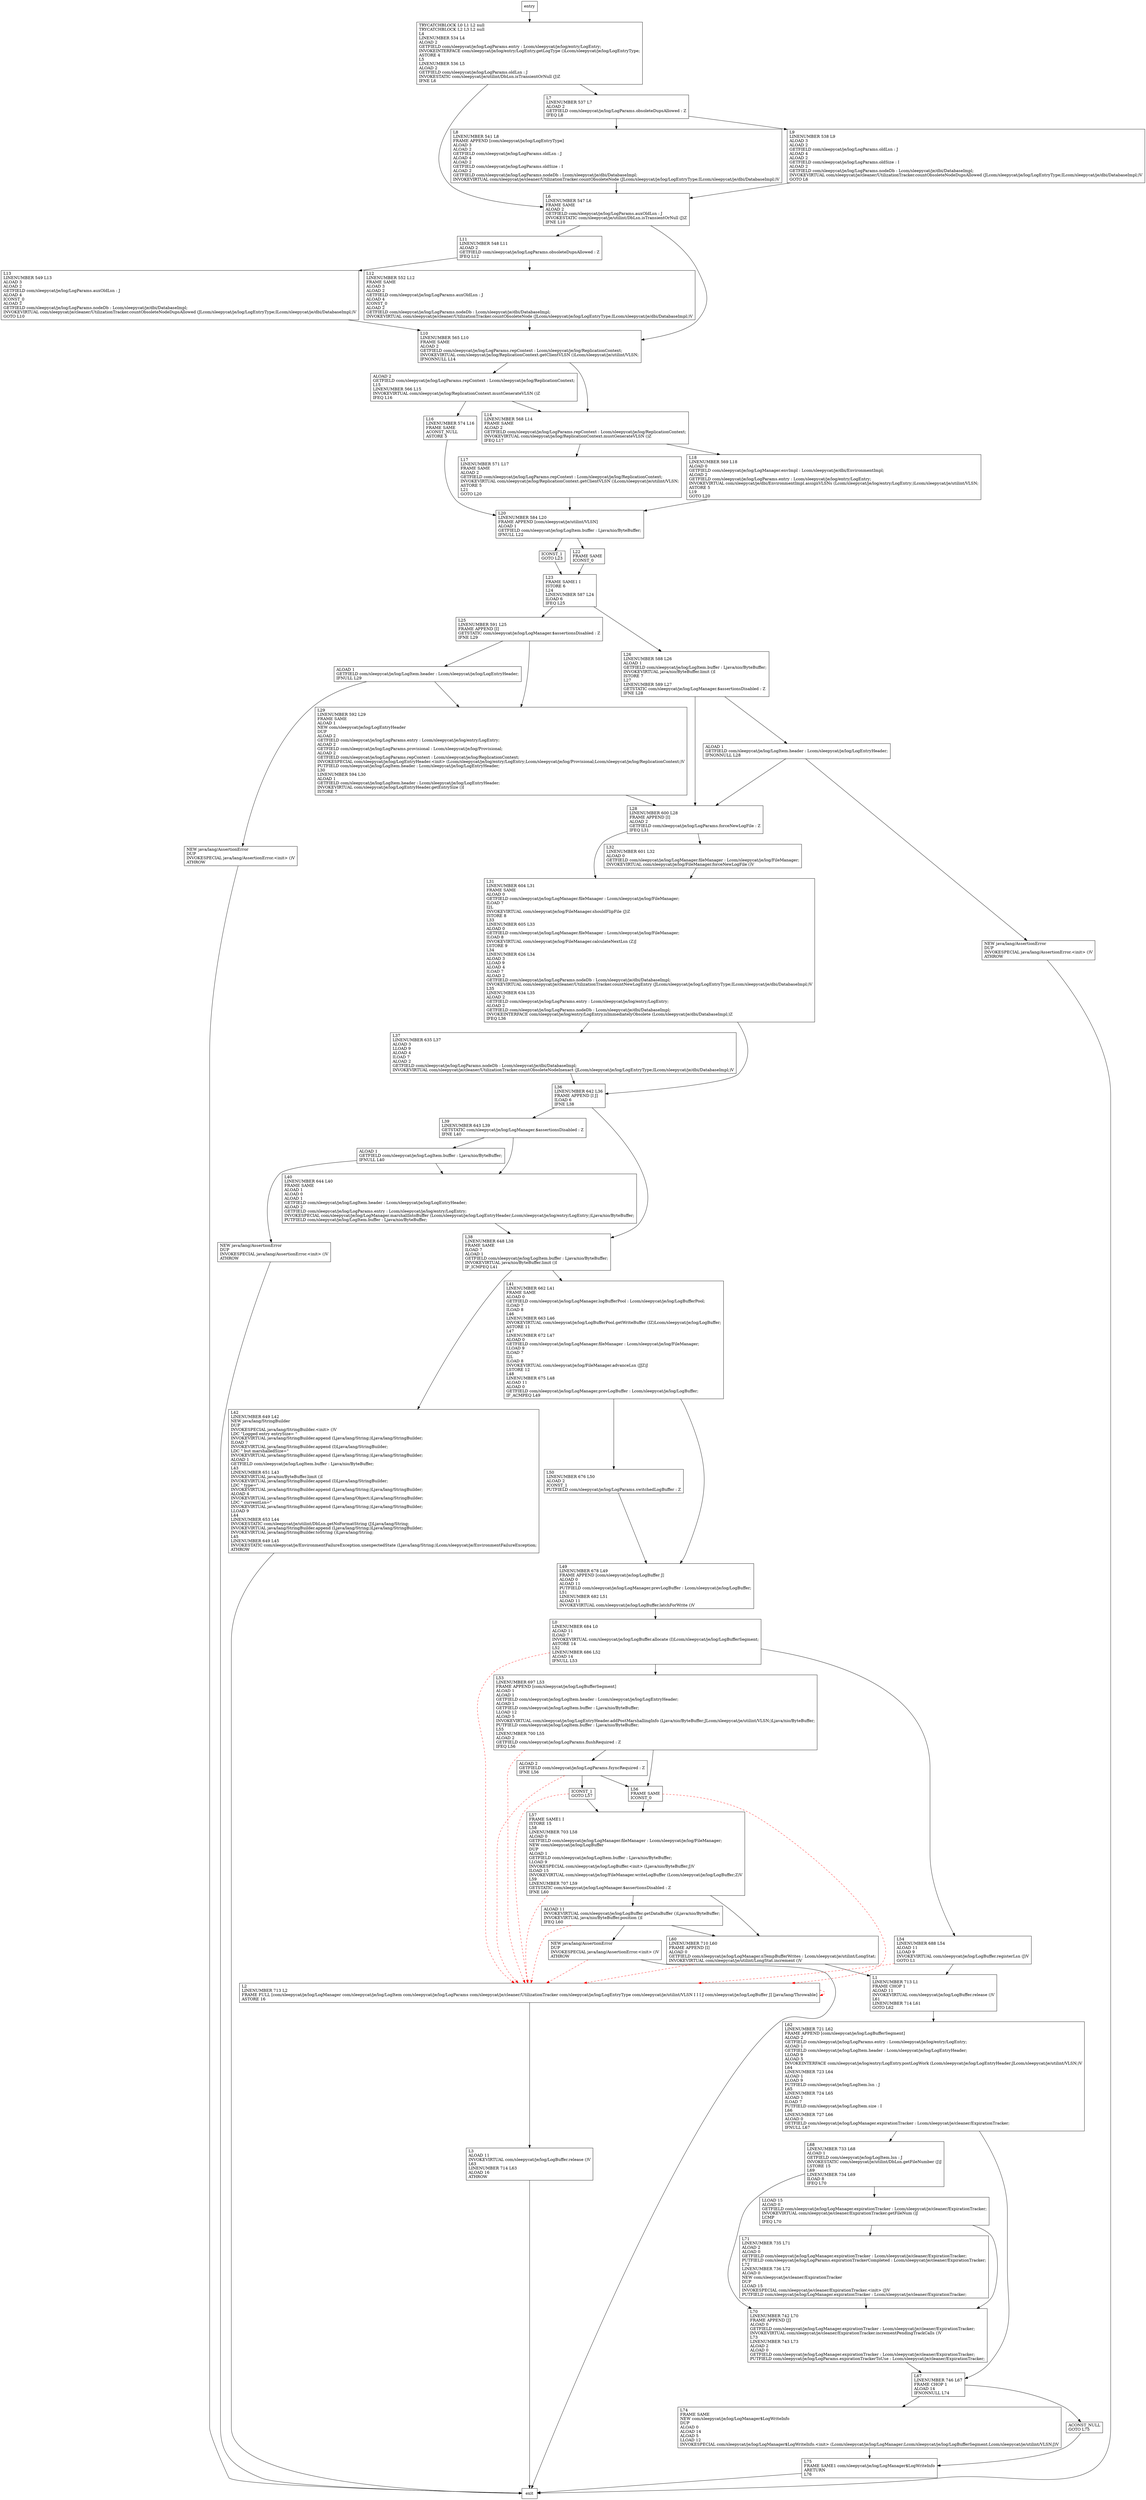 digraph serialLogWork {
node [shape=record];
474902833 [label="L25\lLINENUMBER 591 L25\lFRAME APPEND [I]\lGETSTATIC com/sleepycat/je/log/LogManager.$assertionsDisabled : Z\lIFNE L29\l"];
120309110 [label="ALOAD 1\lGETFIELD com/sleepycat/je/log/LogItem.buffer : Ljava/nio/ByteBuffer;\lIFNULL L40\l"];
1702010049 [label="L75\lFRAME SAME1 com/sleepycat/je/log/LogManager$LogWriteInfo\lARETURN\lL76\l"];
2058197216 [label="L1\lLINENUMBER 713 L1\lFRAME CHOP 1\lALOAD 11\lINVOKEVIRTUAL com/sleepycat/je/log/LogBuffer.release ()V\lL61\lLINENUMBER 714 L61\lGOTO L62\l"];
256876831 [label="L62\lLINENUMBER 721 L62\lFRAME APPEND [com/sleepycat/je/log/LogBufferSegment]\lALOAD 2\lGETFIELD com/sleepycat/je/log/LogParams.entry : Lcom/sleepycat/je/log/entry/LogEntry;\lALOAD 1\lGETFIELD com/sleepycat/je/log/LogItem.header : Lcom/sleepycat/je/log/LogEntryHeader;\lLLOAD 9\lALOAD 5\lINVOKEINTERFACE com/sleepycat/je/log/entry/LogEntry.postLogWork (Lcom/sleepycat/je/log/LogEntryHeader;JLcom/sleepycat/je/utilint/VLSN;)V\lL64\lLINENUMBER 723 L64\lALOAD 1\lLLOAD 9\lPUTFIELD com/sleepycat/je/log/LogItem.lsn : J\lL65\lLINENUMBER 724 L65\lALOAD 1\lILOAD 7\lPUTFIELD com/sleepycat/je/log/LogItem.size : I\lL66\lLINENUMBER 727 L66\lALOAD 0\lGETFIELD com/sleepycat/je/log/LogManager.expirationTracker : Lcom/sleepycat/je/cleaner/ExpirationTracker;\lIFNULL L67\l"];
1713654636 [label="L68\lLINENUMBER 733 L68\lALOAD 1\lGETFIELD com/sleepycat/je/log/LogItem.lsn : J\lINVOKESTATIC com/sleepycat/je/utilint/DbLsn.getFileNumber (J)J\lLSTORE 15\lL69\lLINENUMBER 734 L69\lILOAD 8\lIFEQ L70\l"];
2067519062 [label="L71\lLINENUMBER 735 L71\lALOAD 2\lALOAD 0\lGETFIELD com/sleepycat/je/log/LogManager.expirationTracker : Lcom/sleepycat/je/cleaner/ExpirationTracker;\lPUTFIELD com/sleepycat/je/log/LogParams.expirationTrackerCompleted : Lcom/sleepycat/je/cleaner/ExpirationTracker;\lL72\lLINENUMBER 736 L72\lALOAD 0\lNEW com/sleepycat/je/cleaner/ExpirationTracker\lDUP\lLLOAD 15\lINVOKESPECIAL com/sleepycat/je/cleaner/ExpirationTracker.\<init\> (J)V\lPUTFIELD com/sleepycat/je/log/LogManager.expirationTracker : Lcom/sleepycat/je/cleaner/ExpirationTracker;\l"];
145622685 [label="ALOAD 2\lGETFIELD com/sleepycat/je/log/LogParams.fsyncRequired : Z\lIFNE L56\l"];
133633474 [label="ICONST_1\lGOTO L23\l"];
1499147082 [label="L29\lLINENUMBER 592 L29\lFRAME SAME\lALOAD 1\lNEW com/sleepycat/je/log/LogEntryHeader\lDUP\lALOAD 2\lGETFIELD com/sleepycat/je/log/LogParams.entry : Lcom/sleepycat/je/log/entry/LogEntry;\lALOAD 2\lGETFIELD com/sleepycat/je/log/LogParams.provisional : Lcom/sleepycat/je/log/Provisional;\lALOAD 2\lGETFIELD com/sleepycat/je/log/LogParams.repContext : Lcom/sleepycat/je/log/ReplicationContext;\lINVOKESPECIAL com/sleepycat/je/log/LogEntryHeader.\<init\> (Lcom/sleepycat/je/log/entry/LogEntry;Lcom/sleepycat/je/log/Provisional;Lcom/sleepycat/je/log/ReplicationContext;)V\lPUTFIELD com/sleepycat/je/log/LogItem.header : Lcom/sleepycat/je/log/LogEntryHeader;\lL30\lLINENUMBER 594 L30\lALOAD 1\lGETFIELD com/sleepycat/je/log/LogItem.header : Lcom/sleepycat/je/log/LogEntryHeader;\lINVOKEVIRTUAL com/sleepycat/je/log/LogEntryHeader.getEntrySize ()I\lISTORE 7\l"];
1152366578 [label="L12\lLINENUMBER 552 L12\lFRAME SAME\lALOAD 3\lALOAD 2\lGETFIELD com/sleepycat/je/log/LogParams.auxOldLsn : J\lALOAD 4\lICONST_0\lALOAD 2\lGETFIELD com/sleepycat/je/log/LogParams.nodeDb : Lcom/sleepycat/je/dbi/DatabaseImpl;\lINVOKEVIRTUAL com/sleepycat/je/cleaner/UtilizationTracker.countObsoleteNode (JLcom/sleepycat/je/log/LogEntryType;ILcom/sleepycat/je/dbi/DatabaseImpl;)V\l"];
1207923289 [label="L40\lLINENUMBER 644 L40\lFRAME SAME\lALOAD 1\lALOAD 0\lALOAD 1\lGETFIELD com/sleepycat/je/log/LogItem.header : Lcom/sleepycat/je/log/LogEntryHeader;\lALOAD 2\lGETFIELD com/sleepycat/je/log/LogParams.entry : Lcom/sleepycat/je/log/entry/LogEntry;\lINVOKESPECIAL com/sleepycat/je/log/LogManager.marshallIntoBuffer (Lcom/sleepycat/je/log/LogEntryHeader;Lcom/sleepycat/je/log/entry/LogEntry;)Ljava/nio/ByteBuffer;\lPUTFIELD com/sleepycat/je/log/LogItem.buffer : Ljava/nio/ByteBuffer;\l"];
1279819333 [label="L38\lLINENUMBER 648 L38\lFRAME SAME\lILOAD 7\lALOAD 1\lGETFIELD com/sleepycat/je/log/LogItem.buffer : Ljava/nio/ByteBuffer;\lINVOKEVIRTUAL java/nio/ByteBuffer.limit ()I\lIF_ICMPEQ L41\l"];
1864357915 [label="LLOAD 15\lALOAD 0\lGETFIELD com/sleepycat/je/log/LogManager.expirationTracker : Lcom/sleepycat/je/cleaner/ExpirationTracker;\lINVOKEVIRTUAL com/sleepycat/je/cleaner/ExpirationTracker.getFileNum ()J\lLCMP\lIFEQ L70\l"];
462119915 [label="L37\lLINENUMBER 635 L37\lALOAD 3\lLLOAD 9\lALOAD 4\lILOAD 7\lALOAD 2\lGETFIELD com/sleepycat/je/log/LogParams.nodeDb : Lcom/sleepycat/je/dbi/DatabaseImpl;\lINVOKEVIRTUAL com/sleepycat/je/cleaner/UtilizationTracker.countObsoleteNodeInexact (JLcom/sleepycat/je/log/LogEntryType;ILcom/sleepycat/je/dbi/DatabaseImpl;)V\l"];
1257490012 [label="L57\lFRAME SAME1 I\lISTORE 15\lL58\lLINENUMBER 703 L58\lALOAD 0\lGETFIELD com/sleepycat/je/log/LogManager.fileManager : Lcom/sleepycat/je/log/FileManager;\lNEW com/sleepycat/je/log/LogBuffer\lDUP\lALOAD 1\lGETFIELD com/sleepycat/je/log/LogItem.buffer : Ljava/nio/ByteBuffer;\lLLOAD 9\lINVOKESPECIAL com/sleepycat/je/log/LogBuffer.\<init\> (Ljava/nio/ByteBuffer;J)V\lILOAD 15\lINVOKEVIRTUAL com/sleepycat/je/log/FileManager.writeLogBuffer (Lcom/sleepycat/je/log/LogBuffer;Z)V\lL59\lLINENUMBER 707 L59\lGETSTATIC com/sleepycat/je/log/LogManager.$assertionsDisabled : Z\lIFNE L60\l"];
136198528 [label="NEW java/lang/AssertionError\lDUP\lINVOKESPECIAL java/lang/AssertionError.\<init\> ()V\lATHROW\l"];
1174639537 [label="L49\lLINENUMBER 678 L49\lFRAME APPEND [com/sleepycat/je/log/LogBuffer J]\lALOAD 0\lALOAD 11\lPUTFIELD com/sleepycat/je/log/LogManager.prevLogBuffer : Lcom/sleepycat/je/log/LogBuffer;\lL51\lLINENUMBER 682 L51\lALOAD 11\lINVOKEVIRTUAL com/sleepycat/je/log/LogBuffer.latchForWrite ()V\l"];
840018801 [label="L60\lLINENUMBER 710 L60\lFRAME APPEND [I]\lALOAD 0\lGETFIELD com/sleepycat/je/log/LogManager.nTempBufferWrites : Lcom/sleepycat/je/utilint/LongStat;\lINVOKEVIRTUAL com/sleepycat/je/utilint/LongStat.increment ()V\l"];
1430900206 [label="ALOAD 1\lGETFIELD com/sleepycat/je/log/LogItem.header : Lcom/sleepycat/je/log/LogEntryHeader;\lIFNONNULL L28\l"];
796507559 [label="L7\lLINENUMBER 537 L7\lALOAD 2\lGETFIELD com/sleepycat/je/log/LogParams.obsoleteDupsAllowed : Z\lIFEQ L8\l"];
1727075888 [label="L41\lLINENUMBER 662 L41\lFRAME SAME\lALOAD 0\lGETFIELD com/sleepycat/je/log/LogManager.logBufferPool : Lcom/sleepycat/je/log/LogBufferPool;\lILOAD 7\lILOAD 8\lL46\lLINENUMBER 663 L46\lINVOKEVIRTUAL com/sleepycat/je/log/LogBufferPool.getWriteBuffer (IZ)Lcom/sleepycat/je/log/LogBuffer;\lASTORE 11\lL47\lLINENUMBER 672 L47\lALOAD 0\lGETFIELD com/sleepycat/je/log/LogManager.fileManager : Lcom/sleepycat/je/log/FileManager;\lLLOAD 9\lILOAD 7\lI2L\lILOAD 8\lINVOKEVIRTUAL com/sleepycat/je/log/FileManager.advanceLsn (JJZ)J\lLSTORE 12\lL48\lLINENUMBER 675 L48\lALOAD 11\lALOAD 0\lGETFIELD com/sleepycat/je/log/LogManager.prevLogBuffer : Lcom/sleepycat/je/log/LogBuffer;\lIF_ACMPEQ L49\l"];
2011384756 [label="L20\lLINENUMBER 584 L20\lFRAME APPEND [com/sleepycat/je/utilint/VLSN]\lALOAD 1\lGETFIELD com/sleepycat/je/log/LogItem.buffer : Ljava/nio/ByteBuffer;\lIFNULL L22\l"];
1932859763 [label="L16\lLINENUMBER 574 L16\lFRAME SAME\lACONST_NULL\lASTORE 5\l"];
693652194 [label="L18\lLINENUMBER 569 L18\lALOAD 0\lGETFIELD com/sleepycat/je/log/LogManager.envImpl : Lcom/sleepycat/je/dbi/EnvironmentImpl;\lALOAD 2\lGETFIELD com/sleepycat/je/log/LogParams.entry : Lcom/sleepycat/je/log/entry/LogEntry;\lINVOKEVIRTUAL com/sleepycat/je/dbi/EnvironmentImpl.assignVLSNs (Lcom/sleepycat/je/log/entry/LogEntry;)Lcom/sleepycat/je/utilint/VLSN;\lASTORE 5\lL19\lGOTO L20\l"];
1057004918 [label="ACONST_NULL\lGOTO L75\l"];
342849238 [label="ICONST_1\lGOTO L57\l"];
341537703 [label="L2\lLINENUMBER 713 L2\lFRAME FULL [com/sleepycat/je/log/LogManager com/sleepycat/je/log/LogItem com/sleepycat/je/log/LogParams com/sleepycat/je/cleaner/UtilizationTracker com/sleepycat/je/log/LogEntryType com/sleepycat/je/utilint/VLSN I I I J com/sleepycat/je/log/LogBuffer J] [java/lang/Throwable]\lASTORE 16\l"];
29362265 [label="L26\lLINENUMBER 588 L26\lALOAD 1\lGETFIELD com/sleepycat/je/log/LogItem.buffer : Ljava/nio/ByteBuffer;\lINVOKEVIRTUAL java/nio/ByteBuffer.limit ()I\lISTORE 7\lL27\lLINENUMBER 589 L27\lGETSTATIC com/sleepycat/je/log/LogManager.$assertionsDisabled : Z\lIFNE L28\l"];
589835903 [label="L28\lLINENUMBER 600 L28\lFRAME APPEND [I]\lALOAD 2\lGETFIELD com/sleepycat/je/log/LogParams.forceNewLogFile : Z\lIFEQ L31\l"];
165503627 [label="L10\lLINENUMBER 565 L10\lFRAME SAME\lALOAD 2\lGETFIELD com/sleepycat/je/log/LogParams.repContext : Lcom/sleepycat/je/log/ReplicationContext;\lINVOKEVIRTUAL com/sleepycat/je/log/ReplicationContext.getClientVLSN ()Lcom/sleepycat/je/utilint/VLSN;\lIFNONNULL L14\l"];
1751231249 [label="L13\lLINENUMBER 549 L13\lALOAD 3\lALOAD 2\lGETFIELD com/sleepycat/je/log/LogParams.auxOldLsn : J\lALOAD 4\lICONST_0\lALOAD 2\lGETFIELD com/sleepycat/je/log/LogParams.nodeDb : Lcom/sleepycat/je/dbi/DatabaseImpl;\lINVOKEVIRTUAL com/sleepycat/je/cleaner/UtilizationTracker.countObsoleteNodeDupsAllowed (JLcom/sleepycat/je/log/LogEntryType;ILcom/sleepycat/je/dbi/DatabaseImpl;)V\lGOTO L10\l"];
384369052 [label="ALOAD 2\lGETFIELD com/sleepycat/je/log/LogParams.repContext : Lcom/sleepycat/je/log/ReplicationContext;\lL15\lLINENUMBER 566 L15\lINVOKEVIRTUAL com/sleepycat/je/log/ReplicationContext.mustGenerateVLSN ()Z\lIFEQ L16\l"];
1107469013 [label="L32\lLINENUMBER 601 L32\lALOAD 0\lGETFIELD com/sleepycat/je/log/LogManager.fileManager : Lcom/sleepycat/je/log/FileManager;\lINVOKEVIRTUAL com/sleepycat/je/log/FileManager.forceNewLogFile ()V\l"];
1520487047 [label="L42\lLINENUMBER 649 L42\lNEW java/lang/StringBuilder\lDUP\lINVOKESPECIAL java/lang/StringBuilder.\<init\> ()V\lLDC \"Logged entry entrySize= \"\lINVOKEVIRTUAL java/lang/StringBuilder.append (Ljava/lang/String;)Ljava/lang/StringBuilder;\lILOAD 7\lINVOKEVIRTUAL java/lang/StringBuilder.append (I)Ljava/lang/StringBuilder;\lLDC \" but marshalledSize=\"\lINVOKEVIRTUAL java/lang/StringBuilder.append (Ljava/lang/String;)Ljava/lang/StringBuilder;\lALOAD 1\lGETFIELD com/sleepycat/je/log/LogItem.buffer : Ljava/nio/ByteBuffer;\lL43\lLINENUMBER 651 L43\lINVOKEVIRTUAL java/nio/ByteBuffer.limit ()I\lINVOKEVIRTUAL java/lang/StringBuilder.append (I)Ljava/lang/StringBuilder;\lLDC \" type=\"\lINVOKEVIRTUAL java/lang/StringBuilder.append (Ljava/lang/String;)Ljava/lang/StringBuilder;\lALOAD 4\lINVOKEVIRTUAL java/lang/StringBuilder.append (Ljava/lang/Object;)Ljava/lang/StringBuilder;\lLDC \" currentLsn=\"\lINVOKEVIRTUAL java/lang/StringBuilder.append (Ljava/lang/String;)Ljava/lang/StringBuilder;\lLLOAD 9\lL44\lLINENUMBER 653 L44\lINVOKESTATIC com/sleepycat/je/utilint/DbLsn.getNoFormatString (J)Ljava/lang/String;\lINVOKEVIRTUAL java/lang/StringBuilder.append (Ljava/lang/String;)Ljava/lang/StringBuilder;\lINVOKEVIRTUAL java/lang/StringBuilder.toString ()Ljava/lang/String;\lL45\lLINENUMBER 649 L45\lINVOKESTATIC com/sleepycat/je/EnvironmentFailureException.unexpectedState (Ljava/lang/String;)Lcom/sleepycat/je/EnvironmentFailureException;\lATHROW\l"];
82005660 [label="TRYCATCHBLOCK L0 L1 L2 null\lTRYCATCHBLOCK L2 L3 L2 null\lL4\lLINENUMBER 534 L4\lALOAD 2\lGETFIELD com/sleepycat/je/log/LogParams.entry : Lcom/sleepycat/je/log/entry/LogEntry;\lINVOKEINTERFACE com/sleepycat/je/log/entry/LogEntry.getLogType ()Lcom/sleepycat/je/log/LogEntryType;\lASTORE 4\lL5\lLINENUMBER 536 L5\lALOAD 2\lGETFIELD com/sleepycat/je/log/LogParams.oldLsn : J\lINVOKESTATIC com/sleepycat/je/utilint/DbLsn.isTransientOrNull (J)Z\lIFNE L6\l"];
1946503415 [label="L54\lLINENUMBER 688 L54\lALOAD 11\lLLOAD 9\lINVOKEVIRTUAL com/sleepycat/je/log/LogBuffer.registerLsn (J)V\lGOTO L1\l"];
879514755 [label="ALOAD 11\lINVOKEVIRTUAL com/sleepycat/je/log/LogBuffer.getDataBuffer ()Ljava/nio/ByteBuffer;\lINVOKEVIRTUAL java/nio/ByteBuffer.position ()I\lIFEQ L60\l"];
996323727 [label="ALOAD 1\lGETFIELD com/sleepycat/je/log/LogItem.header : Lcom/sleepycat/je/log/LogEntryHeader;\lIFNULL L29\l"];
1382711842 [label="L56\lFRAME SAME\lICONST_0\l"];
1196332366 [label="L0\lLINENUMBER 684 L0\lALOAD 11\lILOAD 7\lINVOKEVIRTUAL com/sleepycat/je/log/LogBuffer.allocate (I)Lcom/sleepycat/je/log/LogBufferSegment;\lASTORE 14\lL52\lLINENUMBER 686 L52\lALOAD 14\lIFNULL L53\l"];
2029683468 [label="L9\lLINENUMBER 538 L9\lALOAD 3\lALOAD 2\lGETFIELD com/sleepycat/je/log/LogParams.oldLsn : J\lALOAD 4\lALOAD 2\lGETFIELD com/sleepycat/je/log/LogParams.oldSize : I\lALOAD 2\lGETFIELD com/sleepycat/je/log/LogParams.nodeDb : Lcom/sleepycat/je/dbi/DatabaseImpl;\lINVOKEVIRTUAL com/sleepycat/je/cleaner/UtilizationTracker.countObsoleteNodeDupsAllowed (JLcom/sleepycat/je/log/LogEntryType;ILcom/sleepycat/je/dbi/DatabaseImpl;)V\lGOTO L6\l"];
1626351012 [label="L8\lLINENUMBER 541 L8\lFRAME APPEND [com/sleepycat/je/log/LogEntryType]\lALOAD 3\lALOAD 2\lGETFIELD com/sleepycat/je/log/LogParams.oldLsn : J\lALOAD 4\lALOAD 2\lGETFIELD com/sleepycat/je/log/LogParams.oldSize : I\lALOAD 2\lGETFIELD com/sleepycat/je/log/LogParams.nodeDb : Lcom/sleepycat/je/dbi/DatabaseImpl;\lINVOKEVIRTUAL com/sleepycat/je/cleaner/UtilizationTracker.countObsoleteNode (JLcom/sleepycat/je/log/LogEntryType;ILcom/sleepycat/je/dbi/DatabaseImpl;)V\l"];
1122413362 [label="NEW java/lang/AssertionError\lDUP\lINVOKESPECIAL java/lang/AssertionError.\<init\> ()V\lATHROW\l"];
776885645 [label="L74\lFRAME SAME\lNEW com/sleepycat/je/log/LogManager$LogWriteInfo\lDUP\lALOAD 0\lALOAD 14\lALOAD 5\lLLOAD 12\lINVOKESPECIAL com/sleepycat/je/log/LogManager$LogWriteInfo.\<init\> (Lcom/sleepycat/je/log/LogManager;Lcom/sleepycat/je/log/LogBufferSegment;Lcom/sleepycat/je/utilint/VLSN;J)V\l"];
742800058 [label="L22\lFRAME SAME\lICONST_0\l"];
447454468 [label="L53\lLINENUMBER 697 L53\lFRAME APPEND [com/sleepycat/je/log/LogBufferSegment]\lALOAD 1\lALOAD 1\lGETFIELD com/sleepycat/je/log/LogItem.header : Lcom/sleepycat/je/log/LogEntryHeader;\lALOAD 1\lGETFIELD com/sleepycat/je/log/LogItem.buffer : Ljava/nio/ByteBuffer;\lLLOAD 12\lALOAD 5\lINVOKEVIRTUAL com/sleepycat/je/log/LogEntryHeader.addPostMarshallingInfo (Ljava/nio/ByteBuffer;JLcom/sleepycat/je/utilint/VLSN;)Ljava/nio/ByteBuffer;\lPUTFIELD com/sleepycat/je/log/LogItem.buffer : Ljava/nio/ByteBuffer;\lL55\lLINENUMBER 700 L55\lALOAD 2\lGETFIELD com/sleepycat/je/log/LogParams.flushRequired : Z\lIFEQ L56\l"];
1251750080 [label="L17\lLINENUMBER 571 L17\lFRAME SAME\lALOAD 2\lGETFIELD com/sleepycat/je/log/LogParams.repContext : Lcom/sleepycat/je/log/ReplicationContext;\lINVOKEVIRTUAL com/sleepycat/je/log/ReplicationContext.getClientVLSN ()Lcom/sleepycat/je/utilint/VLSN;\lASTORE 5\lL21\lGOTO L20\l"];
965036271 [label="L6\lLINENUMBER 547 L6\lFRAME SAME\lALOAD 2\lGETFIELD com/sleepycat/je/log/LogParams.auxOldLsn : J\lINVOKESTATIC com/sleepycat/je/utilint/DbLsn.isTransientOrNull (J)Z\lIFNE L10\l"];
181557278 [label="L3\lALOAD 11\lINVOKEVIRTUAL com/sleepycat/je/log/LogBuffer.release ()V\lL63\lLINENUMBER 714 L63\lALOAD 16\lATHROW\l"];
1541037342 [label="NEW java/lang/AssertionError\lDUP\lINVOKESPECIAL java/lang/AssertionError.\<init\> ()V\lATHROW\l"];
1813205124 [label="L23\lFRAME SAME1 I\lISTORE 6\lL24\lLINENUMBER 587 L24\lILOAD 6\lIFEQ L25\l"];
882691610 [label="L39\lLINENUMBER 643 L39\lGETSTATIC com/sleepycat/je/log/LogManager.$assertionsDisabled : Z\lIFNE L40\l"];
1422562782 [label="NEW java/lang/AssertionError\lDUP\lINVOKESPECIAL java/lang/AssertionError.\<init\> ()V\lATHROW\l"];
1798008524 [label="L11\lLINENUMBER 548 L11\lALOAD 2\lGETFIELD com/sleepycat/je/log/LogParams.obsoleteDupsAllowed : Z\lIFEQ L12\l"];
497732542 [label="L70\lLINENUMBER 742 L70\lFRAME APPEND [J]\lALOAD 0\lGETFIELD com/sleepycat/je/log/LogManager.expirationTracker : Lcom/sleepycat/je/cleaner/ExpirationTracker;\lINVOKEVIRTUAL com/sleepycat/je/cleaner/ExpirationTracker.incrementPendingTrackCalls ()V\lL73\lLINENUMBER 743 L73\lALOAD 2\lALOAD 0\lGETFIELD com/sleepycat/je/log/LogManager.expirationTracker : Lcom/sleepycat/je/cleaner/ExpirationTracker;\lPUTFIELD com/sleepycat/je/log/LogParams.expirationTrackerToUse : Lcom/sleepycat/je/cleaner/ExpirationTracker;\l"];
1059614701 [label="L50\lLINENUMBER 676 L50\lALOAD 2\lICONST_1\lPUTFIELD com/sleepycat/je/log/LogParams.switchedLogBuffer : Z\l"];
1950547109 [label="L14\lLINENUMBER 568 L14\lFRAME SAME\lALOAD 2\lGETFIELD com/sleepycat/je/log/LogParams.repContext : Lcom/sleepycat/je/log/ReplicationContext;\lINVOKEVIRTUAL com/sleepycat/je/log/ReplicationContext.mustGenerateVLSN ()Z\lIFEQ L17\l"];
1816305107 [label="L31\lLINENUMBER 604 L31\lFRAME SAME\lALOAD 0\lGETFIELD com/sleepycat/je/log/LogManager.fileManager : Lcom/sleepycat/je/log/FileManager;\lILOAD 7\lI2L\lINVOKEVIRTUAL com/sleepycat/je/log/FileManager.shouldFlipFile (J)Z\lISTORE 8\lL33\lLINENUMBER 605 L33\lALOAD 0\lGETFIELD com/sleepycat/je/log/LogManager.fileManager : Lcom/sleepycat/je/log/FileManager;\lILOAD 8\lINVOKEVIRTUAL com/sleepycat/je/log/FileManager.calculateNextLsn (Z)J\lLSTORE 9\lL34\lLINENUMBER 626 L34\lALOAD 3\lLLOAD 9\lALOAD 4\lILOAD 7\lALOAD 2\lGETFIELD com/sleepycat/je/log/LogParams.nodeDb : Lcom/sleepycat/je/dbi/DatabaseImpl;\lINVOKEVIRTUAL com/sleepycat/je/cleaner/UtilizationTracker.countNewLogEntry (JLcom/sleepycat/je/log/LogEntryType;ILcom/sleepycat/je/dbi/DatabaseImpl;)V\lL35\lLINENUMBER 634 L35\lALOAD 2\lGETFIELD com/sleepycat/je/log/LogParams.entry : Lcom/sleepycat/je/log/entry/LogEntry;\lALOAD 2\lGETFIELD com/sleepycat/je/log/LogParams.nodeDb : Lcom/sleepycat/je/dbi/DatabaseImpl;\lINVOKEINTERFACE com/sleepycat/je/log/entry/LogEntry.isImmediatelyObsolete (Lcom/sleepycat/je/dbi/DatabaseImpl;)Z\lIFEQ L36\l"];
809163172 [label="L67\lLINENUMBER 746 L67\lFRAME CHOP 1\lALOAD 14\lIFNONNULL L74\l"];
1816390250 [label="L36\lLINENUMBER 642 L36\lFRAME APPEND [I J]\lILOAD 6\lIFNE L38\l"];
entry;
exit;
474902833 -> 996323727
474902833 -> 1499147082
120309110 -> 1207923289
120309110 -> 136198528
1702010049 -> exit
2058197216 -> 256876831
256876831 -> 809163172
256876831 -> 1713654636
1713654636 -> 1864357915
1713654636 -> 497732542
2067519062 -> 497732542
145622685 -> 1382711842
145622685 -> 342849238
145622685 -> 341537703 [style=dashed, color=red]
133633474 -> 1813205124
1499147082 -> 589835903
1152366578 -> 165503627
1207923289 -> 1279819333
1279819333 -> 1520487047
1279819333 -> 1727075888
1864357915 -> 497732542
1864357915 -> 2067519062
462119915 -> 1816390250
1257490012 -> 840018801
1257490012 -> 341537703 [style=dashed, color=red]
1257490012 -> 879514755
136198528 -> exit
1174639537 -> 1196332366
840018801 -> 341537703 [style=dashed, color=red]
840018801 -> 2058197216
1430900206 -> 1422562782
1430900206 -> 589835903
796507559 -> 2029683468
796507559 -> 1626351012
1727075888 -> 1174639537
1727075888 -> 1059614701
2011384756 -> 742800058
2011384756 -> 133633474
1932859763 -> 2011384756
entry -> 82005660
693652194 -> 2011384756
1057004918 -> 1702010049
342849238 -> 341537703 [style=dashed, color=red]
342849238 -> 1257490012
341537703 -> 181557278
341537703 -> 341537703 [style=dashed, color=red]
29362265 -> 1430900206
29362265 -> 589835903
589835903 -> 1107469013
589835903 -> 1816305107
165503627 -> 384369052
165503627 -> 1950547109
1751231249 -> 165503627
384369052 -> 1950547109
384369052 -> 1932859763
1107469013 -> 1816305107
1520487047 -> exit
82005660 -> 965036271
82005660 -> 796507559
1946503415 -> 341537703 [style=dashed, color=red]
1946503415 -> 2058197216
879514755 -> 840018801
879514755 -> 1541037342
879514755 -> 341537703 [style=dashed, color=red]
996323727 -> 1499147082
996323727 -> 1122413362
1382711842 -> 341537703 [style=dashed, color=red]
1382711842 -> 1257490012
1196332366 -> 447454468
1196332366 -> 341537703 [style=dashed, color=red]
1196332366 -> 1946503415
2029683468 -> 965036271
1626351012 -> 965036271
1122413362 -> exit
776885645 -> 1702010049
742800058 -> 1813205124
447454468 -> 145622685
447454468 -> 1382711842
447454468 -> 341537703 [style=dashed, color=red]
1251750080 -> 2011384756
965036271 -> 165503627
965036271 -> 1798008524
181557278 -> exit
1541037342 -> exit
1541037342 -> 341537703 [style=dashed, color=red]
1813205124 -> 474902833
1813205124 -> 29362265
882691610 -> 120309110
882691610 -> 1207923289
1422562782 -> exit
1798008524 -> 1751231249
1798008524 -> 1152366578
497732542 -> 809163172
1059614701 -> 1174639537
1950547109 -> 693652194
1950547109 -> 1251750080
1816305107 -> 462119915
1816305107 -> 1816390250
809163172 -> 1057004918
809163172 -> 776885645
1816390250 -> 882691610
1816390250 -> 1279819333
}

